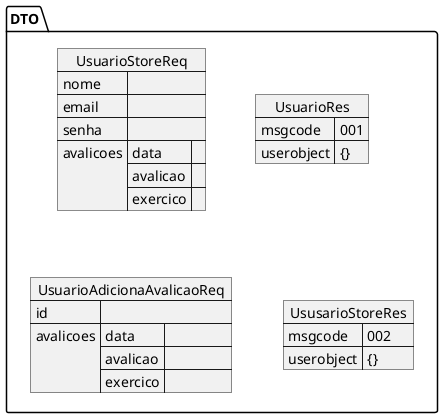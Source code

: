 @startuml
allow_mixing
package "DTO"{
            json "UsuarioStoreReq" as userloginreq {
                "nome" : "",
                "email" : "",
                "senha" : "",
                "avalicoes":[{ 
                    "data": "",
                    "avalicao":"",
                    "exercico" :""
            }]
            }

            json "UsuarioRes" as userloginres {
                "msgcode" : "001",
                "userobject": "{}"
            }
            
            json "UsuarioAdicionaAvalicaoReq" as UsuarioStoreq{
                "id" : "",
                "avalicoes":[{ 
                    "data": " ",
                    "avalicao":"",
                    "exercico" :""
            }]
                
            }
            json "UsusarioStoreRes" as usercreateres{
                "msgcode" : "002",
                "userobject": "{}"
            }

}

